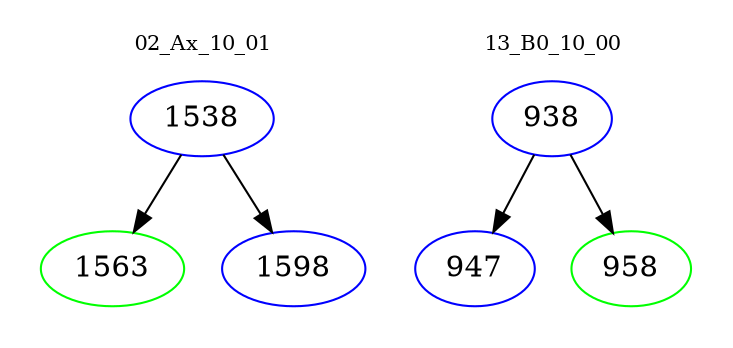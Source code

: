 digraph{
subgraph cluster_0 {
color = white
label = "02_Ax_10_01";
fontsize=10;
T0_1538 [label="1538", color="blue"]
T0_1538 -> T0_1563 [color="black"]
T0_1563 [label="1563", color="green"]
T0_1538 -> T0_1598 [color="black"]
T0_1598 [label="1598", color="blue"]
}
subgraph cluster_1 {
color = white
label = "13_B0_10_00";
fontsize=10;
T1_938 [label="938", color="blue"]
T1_938 -> T1_947 [color="black"]
T1_947 [label="947", color="blue"]
T1_938 -> T1_958 [color="black"]
T1_958 [label="958", color="green"]
}
}
